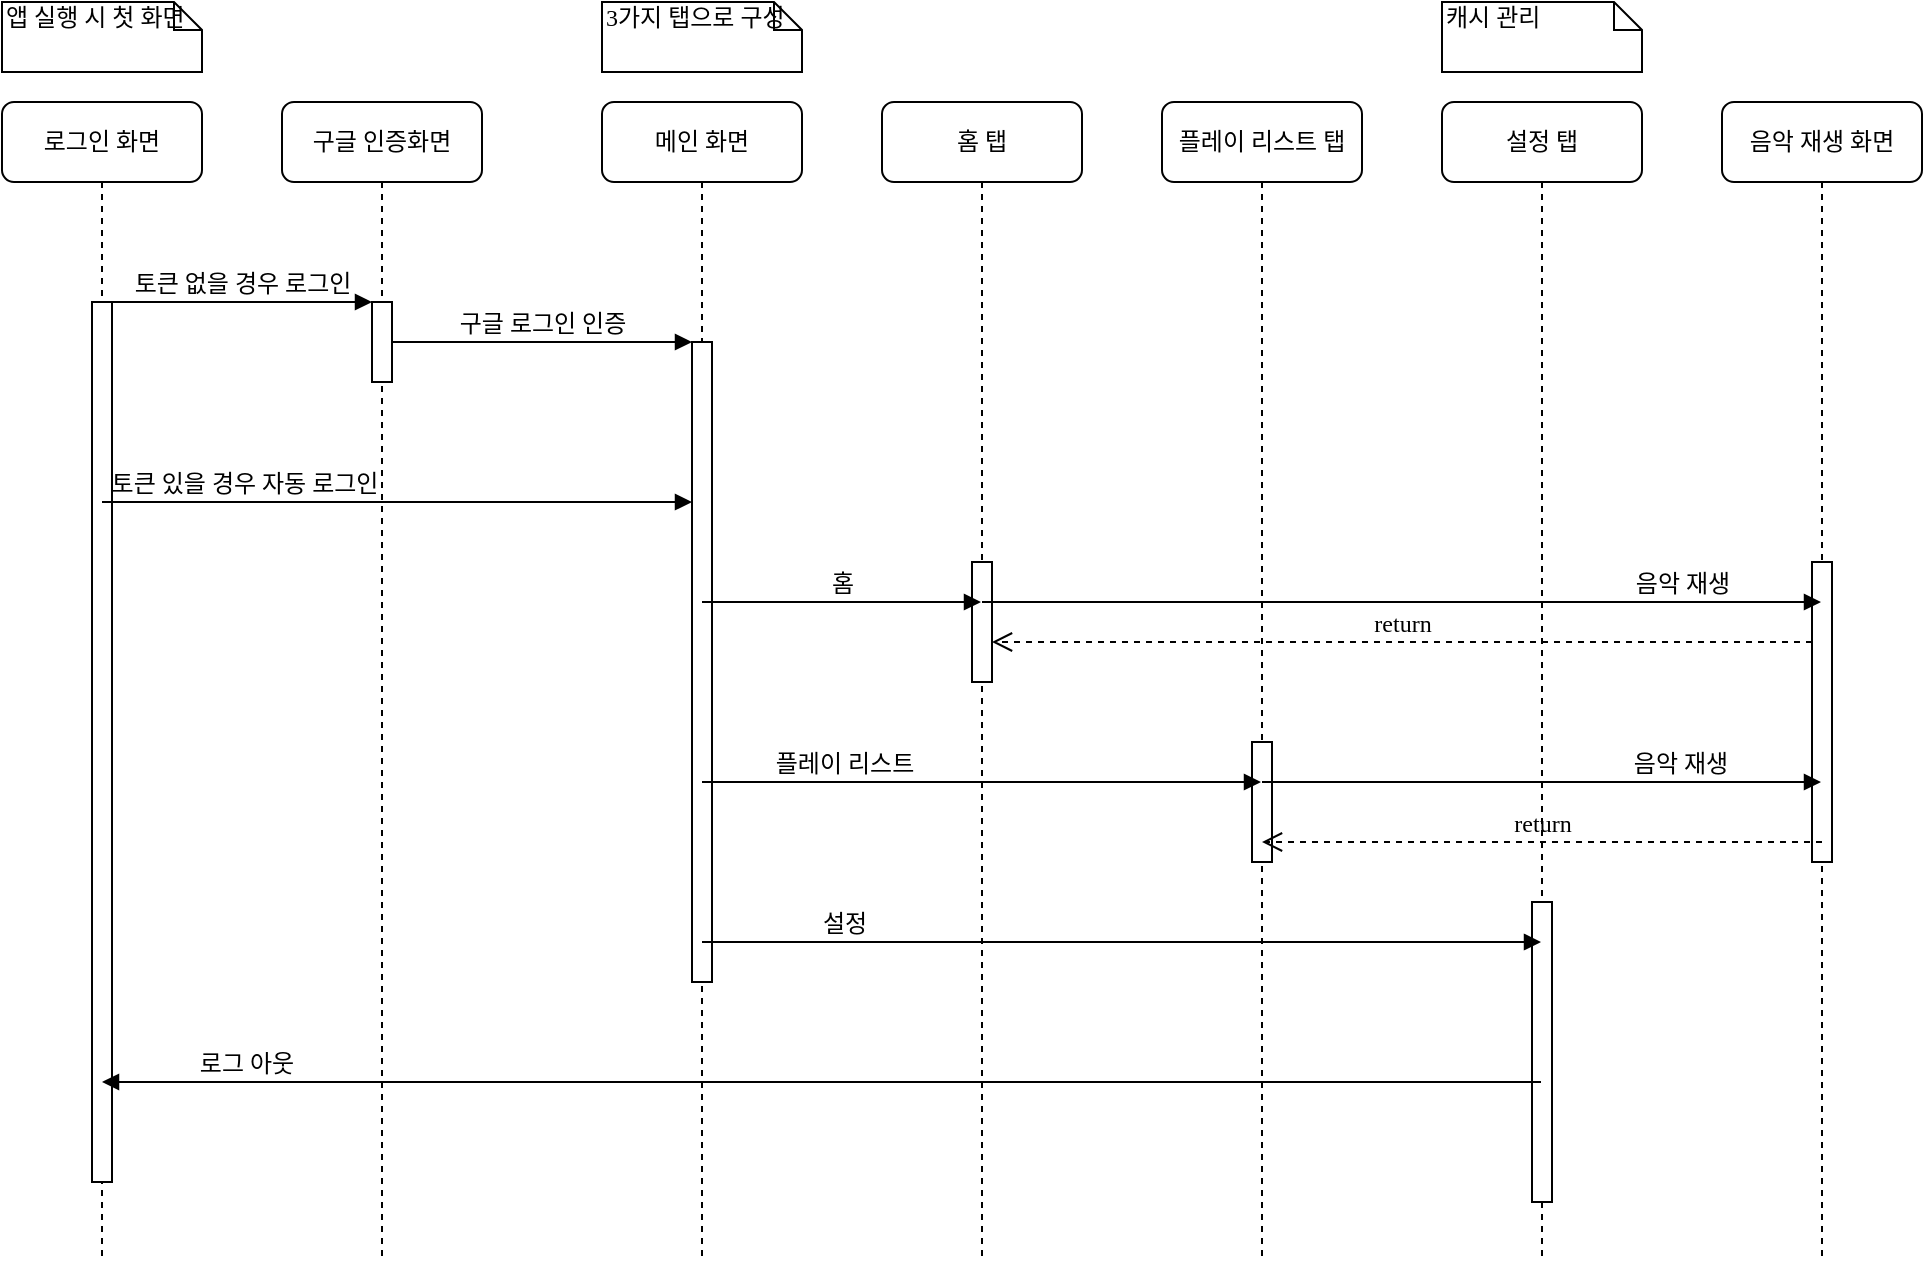 <mxfile version="13.6.3" type="device"><diagram name="Page-1" id="13e1069c-82ec-6db2-03f1-153e76fe0fe0"><mxGraphModel dx="1186" dy="796" grid="1" gridSize="10" guides="1" tooltips="1" connect="1" arrows="1" fold="1" page="1" pageScale="1" pageWidth="1100" pageHeight="850" background="#ffffff" math="0" shadow="0"><root><mxCell id="0"/><mxCell id="1" parent="0"/><mxCell id="7baba1c4bc27f4b0-2" value="구글 인증화면" style="shape=umlLifeline;perimeter=lifelinePerimeter;whiteSpace=wrap;html=1;container=1;collapsible=0;recursiveResize=0;outlineConnect=0;rounded=1;shadow=0;comic=0;labelBackgroundColor=none;strokeWidth=1;fontFamily=Verdana;fontSize=12;align=center;" parent="1" vertex="1"><mxGeometry x="240" y="80" width="100" height="580" as="geometry"/></mxCell><mxCell id="7baba1c4bc27f4b0-10" value="" style="html=1;points=[];perimeter=orthogonalPerimeter;rounded=0;shadow=0;comic=0;labelBackgroundColor=none;strokeWidth=1;fontFamily=Verdana;fontSize=12;align=center;" parent="7baba1c4bc27f4b0-2" vertex="1"><mxGeometry x="45" y="100" width="10" height="40" as="geometry"/></mxCell><mxCell id="7baba1c4bc27f4b0-3" value="메인 화면" style="shape=umlLifeline;perimeter=lifelinePerimeter;whiteSpace=wrap;html=1;container=1;collapsible=0;recursiveResize=0;outlineConnect=0;rounded=1;shadow=0;comic=0;labelBackgroundColor=none;strokeWidth=1;fontFamily=Verdana;fontSize=12;align=center;" parent="1" vertex="1"><mxGeometry x="400" y="80" width="100" height="580" as="geometry"/></mxCell><mxCell id="7baba1c4bc27f4b0-13" value="" style="html=1;points=[];perimeter=orthogonalPerimeter;rounded=0;shadow=0;comic=0;labelBackgroundColor=none;strokeWidth=1;fontFamily=Verdana;fontSize=12;align=center;" parent="7baba1c4bc27f4b0-3" vertex="1"><mxGeometry x="45" y="120" width="10" height="320" as="geometry"/></mxCell><mxCell id="7baba1c4bc27f4b0-4" value="홈 탭" style="shape=umlLifeline;perimeter=lifelinePerimeter;whiteSpace=wrap;html=1;container=1;collapsible=0;recursiveResize=0;outlineConnect=0;rounded=1;shadow=0;comic=0;labelBackgroundColor=none;strokeWidth=1;fontFamily=Verdana;fontSize=12;align=center;" parent="1" vertex="1"><mxGeometry x="540" y="80" width="100" height="580" as="geometry"/></mxCell><mxCell id="7baba1c4bc27f4b0-16" value="" style="html=1;points=[];perimeter=orthogonalPerimeter;rounded=0;shadow=0;comic=0;labelBackgroundColor=none;strokeWidth=1;fontFamily=Verdana;fontSize=12;align=center;" parent="7baba1c4bc27f4b0-4" vertex="1"><mxGeometry x="45" y="230" width="10" height="60" as="geometry"/></mxCell><mxCell id="7baba1c4bc27f4b0-5" value="플레이 리스트 탭" style="shape=umlLifeline;perimeter=lifelinePerimeter;whiteSpace=wrap;html=1;container=1;collapsible=0;recursiveResize=0;outlineConnect=0;rounded=1;shadow=0;comic=0;labelBackgroundColor=none;strokeWidth=1;fontFamily=Verdana;fontSize=12;align=center;" parent="1" vertex="1"><mxGeometry x="680" y="80" width="100" height="580" as="geometry"/></mxCell><mxCell id="7baba1c4bc27f4b0-19" value="" style="html=1;points=[];perimeter=orthogonalPerimeter;rounded=0;shadow=0;comic=0;labelBackgroundColor=none;strokeWidth=1;fontFamily=Verdana;fontSize=12;align=center;" parent="7baba1c4bc27f4b0-5" vertex="1"><mxGeometry x="45" y="320" width="10" height="60" as="geometry"/></mxCell><mxCell id="7baba1c4bc27f4b0-6" value="설정 탭" style="shape=umlLifeline;perimeter=lifelinePerimeter;whiteSpace=wrap;html=1;container=1;collapsible=0;recursiveResize=0;outlineConnect=0;rounded=1;shadow=0;comic=0;labelBackgroundColor=none;strokeWidth=1;fontFamily=Verdana;fontSize=12;align=center;" parent="1" vertex="1"><mxGeometry x="820" y="80" width="100" height="580" as="geometry"/></mxCell><mxCell id="RKkn3eqdX5NLni4zoIu8-2" value="" style="html=1;points=[];perimeter=orthogonalPerimeter;rounded=0;shadow=0;comic=0;labelBackgroundColor=none;strokeWidth=1;fontFamily=Verdana;fontSize=12;align=center;" vertex="1" parent="7baba1c4bc27f4b0-6"><mxGeometry x="45" y="400" width="10" height="150" as="geometry"/></mxCell><mxCell id="7baba1c4bc27f4b0-7" value="음악 재생 화면" style="shape=umlLifeline;perimeter=lifelinePerimeter;whiteSpace=wrap;html=1;container=1;collapsible=0;recursiveResize=0;outlineConnect=0;rounded=1;shadow=0;comic=0;labelBackgroundColor=none;strokeWidth=1;fontFamily=Verdana;fontSize=12;align=center;" parent="1" vertex="1"><mxGeometry x="960" y="80" width="100" height="580" as="geometry"/></mxCell><mxCell id="RKkn3eqdX5NLni4zoIu8-7" value="" style="html=1;points=[];perimeter=orthogonalPerimeter;rounded=0;shadow=0;comic=0;labelBackgroundColor=none;strokeWidth=1;fontFamily=Verdana;fontSize=12;align=center;" vertex="1" parent="7baba1c4bc27f4b0-7"><mxGeometry x="45" y="230" width="10" height="150" as="geometry"/></mxCell><mxCell id="7baba1c4bc27f4b0-8" value="로그인 화면" style="shape=umlLifeline;perimeter=lifelinePerimeter;whiteSpace=wrap;html=1;container=1;collapsible=0;recursiveResize=0;outlineConnect=0;rounded=1;shadow=0;comic=0;labelBackgroundColor=none;strokeWidth=1;fontFamily=Verdana;fontSize=12;align=center;" parent="1" vertex="1"><mxGeometry x="100" y="80" width="100" height="580" as="geometry"/></mxCell><mxCell id="7baba1c4bc27f4b0-9" value="" style="html=1;points=[];perimeter=orthogonalPerimeter;rounded=0;shadow=0;comic=0;labelBackgroundColor=none;strokeWidth=1;fontFamily=Verdana;fontSize=12;align=center;" parent="7baba1c4bc27f4b0-8" vertex="1"><mxGeometry x="45" y="100" width="10" height="440" as="geometry"/></mxCell><mxCell id="7baba1c4bc27f4b0-17" value="홈" style="html=1;verticalAlign=bottom;endArrow=block;labelBackgroundColor=none;fontFamily=Verdana;fontSize=12;edgeStyle=elbowEdgeStyle;elbow=vertical;" parent="1" source="7baba1c4bc27f4b0-3" target="7baba1c4bc27f4b0-4" edge="1"><mxGeometry x="0.15" y="-10" relative="1" as="geometry"><mxPoint x="450" y="320" as="sourcePoint"/><Array as="points"><mxPoint x="530" y="330"/><mxPoint x="580" y="360"/><mxPoint x="550" y="300"/><mxPoint x="530" y="300"/><mxPoint x="540" y="340"/><mxPoint x="540" y="330"/><mxPoint x="550" y="310"/><mxPoint x="490" y="320"/><mxPoint x="460" y="220"/></Array><mxPoint x="-10" y="-10" as="offset"/></mxGeometry></mxCell><mxCell id="7baba1c4bc27f4b0-20" value="플레이 리스트" style="html=1;verticalAlign=bottom;endArrow=block;labelBackgroundColor=none;fontFamily=Verdana;fontSize=12;edgeStyle=elbowEdgeStyle;elbow=vertical;" parent="1" source="7baba1c4bc27f4b0-3" target="7baba1c4bc27f4b0-5" edge="1"><mxGeometry x="-0.211" y="-40" relative="1" as="geometry"><mxPoint x="600" y="370" as="sourcePoint"/><Array as="points"><mxPoint x="610" y="420"/><mxPoint x="680" y="430"/><mxPoint x="680" y="420"/><mxPoint x="640" y="370"/><mxPoint x="570" y="380"/><mxPoint x="560" y="370"/><mxPoint x="540" y="320"/><mxPoint x="640" y="370"/><mxPoint x="660" y="380"/></Array><mxPoint x="-40" y="-40" as="offset"/></mxGeometry></mxCell><mxCell id="7baba1c4bc27f4b0-11" value="토큰 없을 경우 로그인" style="html=1;verticalAlign=bottom;endArrow=block;entryX=0;entryY=0;labelBackgroundColor=none;fontFamily=Verdana;fontSize=12;edgeStyle=elbowEdgeStyle;elbow=vertical;" parent="1" source="7baba1c4bc27f4b0-9" target="7baba1c4bc27f4b0-10" edge="1"><mxGeometry relative="1" as="geometry"><mxPoint x="220" y="190" as="sourcePoint"/></mxGeometry></mxCell><mxCell id="7baba1c4bc27f4b0-14" value="구글 로그인 인증" style="html=1;verticalAlign=bottom;endArrow=block;entryX=0;entryY=0;labelBackgroundColor=none;fontFamily=Verdana;fontSize=12;edgeStyle=elbowEdgeStyle;elbow=vertical;" parent="1" source="7baba1c4bc27f4b0-10" target="7baba1c4bc27f4b0-13" edge="1"><mxGeometry relative="1" as="geometry"><mxPoint x="370" y="200" as="sourcePoint"/></mxGeometry></mxCell><mxCell id="7baba1c4bc27f4b0-40" value="앱 실행 시 첫 화면" style="shape=note;whiteSpace=wrap;html=1;size=14;verticalAlign=top;align=left;spacingTop=-6;rounded=0;shadow=0;comic=0;labelBackgroundColor=none;strokeWidth=1;fontFamily=Verdana;fontSize=12" parent="1" vertex="1"><mxGeometry x="100" y="30" width="100" height="35" as="geometry"/></mxCell><mxCell id="7baba1c4bc27f4b0-42" value="3가지 탭으로 구성" style="shape=note;whiteSpace=wrap;html=1;size=14;verticalAlign=top;align=left;spacingTop=-6;rounded=0;shadow=0;comic=0;labelBackgroundColor=none;strokeWidth=1;fontFamily=Verdana;fontSize=12" parent="1" vertex="1"><mxGeometry x="400" y="30" width="100" height="35" as="geometry"/></mxCell><mxCell id="7baba1c4bc27f4b0-45" value="캐시 관리" style="shape=note;whiteSpace=wrap;html=1;size=14;verticalAlign=top;align=left;spacingTop=-6;rounded=0;shadow=0;comic=0;labelBackgroundColor=none;strokeWidth=1;fontFamily=Verdana;fontSize=12" parent="1" vertex="1"><mxGeometry x="820" y="30" width="100" height="35" as="geometry"/></mxCell><mxCell id="RKkn3eqdX5NLni4zoIu8-1" value="토큰 있을 경우 자동 로그인" style="html=1;verticalAlign=bottom;endArrow=block;labelBackgroundColor=none;fontFamily=Verdana;fontSize=12;edgeStyle=elbowEdgeStyle;elbow=vertical;" edge="1" parent="1" source="7baba1c4bc27f4b0-8" target="7baba1c4bc27f4b0-13"><mxGeometry x="0.425" y="-140" relative="1" as="geometry"><mxPoint x="305" y="210" as="sourcePoint"/><mxPoint x="455" y="210" as="targetPoint"/><Array as="points"><mxPoint x="360" y="280"/><mxPoint x="250" y="250"/></Array><mxPoint x="-139" y="-140" as="offset"/></mxGeometry></mxCell><mxCell id="RKkn3eqdX5NLni4zoIu8-3" value="설정" style="html=1;verticalAlign=bottom;endArrow=block;labelBackgroundColor=none;fontFamily=Verdana;fontSize=12;edgeStyle=elbowEdgeStyle;elbow=vertical;" edge="1" parent="1" source="7baba1c4bc27f4b0-3" target="7baba1c4bc27f4b0-6"><mxGeometry x="0.29" y="-200" relative="1" as="geometry"><mxPoint x="530" y="420" as="sourcePoint"/><mxPoint x="790" y="424" as="targetPoint"/><Array as="points"><mxPoint x="660" y="500"/><mxPoint x="580" y="420"/><mxPoint x="550" y="320"/><mxPoint x="480" y="424"/></Array><mxPoint x="-200" y="-200" as="offset"/></mxGeometry></mxCell><mxCell id="RKkn3eqdX5NLni4zoIu8-4" value="로그 아웃" style="html=1;verticalAlign=bottom;endArrow=block;labelBackgroundColor=none;fontFamily=Verdana;fontSize=12;edgeStyle=elbowEdgeStyle;elbow=vertical;" edge="1" parent="1" source="7baba1c4bc27f4b0-6" target="7baba1c4bc27f4b0-8"><mxGeometry x="0.804" relative="1" as="geometry"><mxPoint x="159.5" y="610" as="sourcePoint"/><mxPoint x="200" y="609" as="targetPoint"/><Array as="points"><mxPoint x="500" y="570"/><mxPoint x="370" y="610"/><mxPoint x="260" y="580"/></Array><mxPoint x="1" as="offset"/></mxGeometry></mxCell><mxCell id="RKkn3eqdX5NLni4zoIu8-6" value="음악 재생" style="html=1;verticalAlign=bottom;endArrow=block;labelBackgroundColor=none;fontFamily=Verdana;fontSize=12;edgeStyle=elbowEdgeStyle;elbow=vertical;" edge="1" parent="1" source="7baba1c4bc27f4b0-4" target="7baba1c4bc27f4b0-7"><mxGeometry x="0.669" relative="1" as="geometry"><mxPoint x="700" y="330" as="sourcePoint"/><Array as="points"><mxPoint x="780.5" y="330"/><mxPoint x="830.5" y="360"/><mxPoint x="800.5" y="300"/><mxPoint x="780.5" y="300"/><mxPoint x="790.5" y="340"/><mxPoint x="790.5" y="330"/><mxPoint x="800.5" y="310"/><mxPoint x="740.5" y="320"/><mxPoint x="710.5" y="220"/></Array><mxPoint x="840" y="330" as="targetPoint"/><mxPoint as="offset"/></mxGeometry></mxCell><mxCell id="RKkn3eqdX5NLni4zoIu8-8" value="음악 재생" style="html=1;verticalAlign=bottom;endArrow=block;labelBackgroundColor=none;fontFamily=Verdana;fontSize=12;edgeStyle=elbowEdgeStyle;elbow=vertical;" edge="1" parent="1" source="7baba1c4bc27f4b0-5" target="7baba1c4bc27f4b0-7"><mxGeometry x="0.493" relative="1" as="geometry"><mxPoint x="734" y="370" as="sourcePoint"/><Array as="points"><mxPoint x="890" y="420"/><mxPoint x="810.5" y="310"/><mxPoint x="790.5" y="310"/><mxPoint x="800.5" y="350"/><mxPoint x="800.5" y="340"/><mxPoint x="810.5" y="320"/><mxPoint x="750.5" y="330"/><mxPoint x="720.5" y="230"/></Array><mxPoint x="980" y="410" as="targetPoint"/><mxPoint as="offset"/></mxGeometry></mxCell><mxCell id="RKkn3eqdX5NLni4zoIu8-11" value="return" style="html=1;verticalAlign=bottom;endArrow=open;dashed=1;endSize=8;exitX=0;exitY=0.95;labelBackgroundColor=none;fontFamily=Verdana;fontSize=12;" edge="1" parent="1"><mxGeometry relative="1" as="geometry"><mxPoint x="595" y="350" as="targetPoint"/><mxPoint x="1005" y="350" as="sourcePoint"/></mxGeometry></mxCell><mxCell id="RKkn3eqdX5NLni4zoIu8-12" value="return" style="html=1;verticalAlign=bottom;endArrow=open;dashed=1;endSize=8;exitX=0.5;exitY=0.933;labelBackgroundColor=none;fontFamily=Verdana;fontSize=12;exitDx=0;exitDy=0;exitPerimeter=0;" edge="1" parent="1" source="RKkn3eqdX5NLni4zoIu8-7" target="7baba1c4bc27f4b0-5"><mxGeometry relative="1" as="geometry"><mxPoint x="605" y="360" as="targetPoint"/><mxPoint x="1015" y="360" as="sourcePoint"/><Array as="points"><mxPoint x="860" y="450"/></Array></mxGeometry></mxCell></root></mxGraphModel></diagram></mxfile>